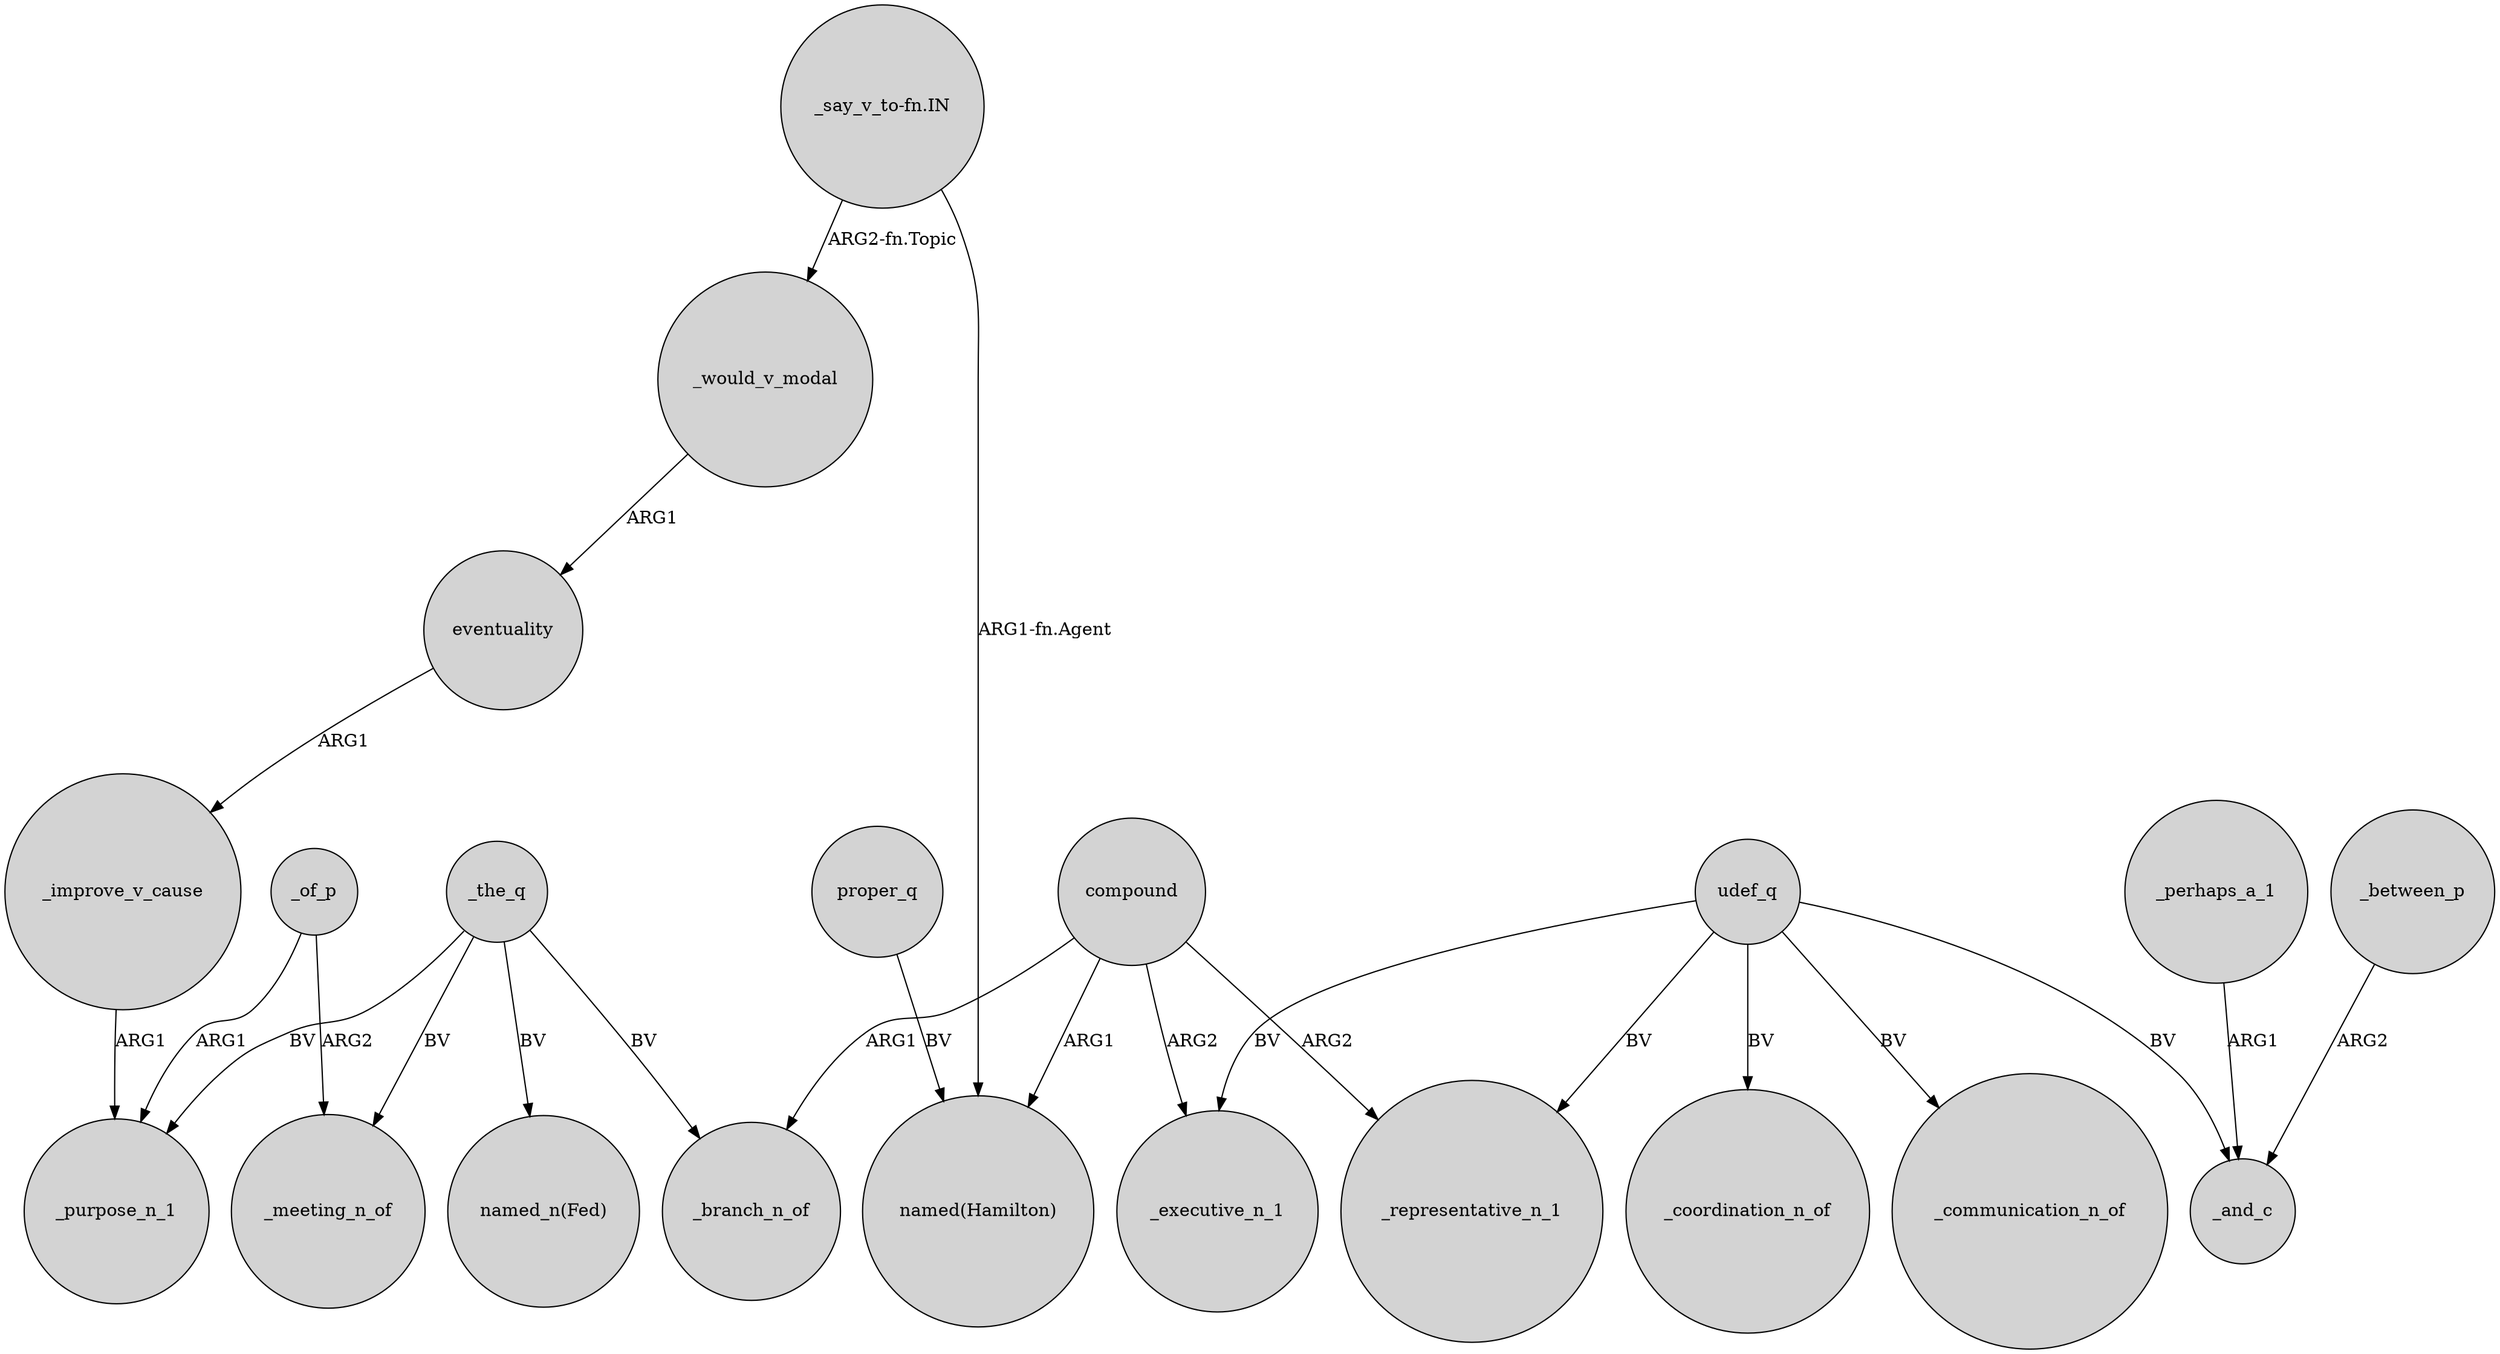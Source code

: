 digraph {
	node [shape=circle style=filled]
	"_say_v_to-fn.IN" -> _would_v_modal [label="ARG2-fn.Topic"]
	_of_p -> _purpose_n_1 [label=ARG1]
	_perhaps_a_1 -> _and_c [label=ARG1]
	_the_q -> "named_n(Fed)" [label=BV]
	compound -> _branch_n_of [label=ARG1]
	udef_q -> _executive_n_1 [label=BV]
	_of_p -> _meeting_n_of [label=ARG2]
	_the_q -> _meeting_n_of [label=BV]
	compound -> "named(Hamilton)" [label=ARG1]
	_the_q -> _purpose_n_1 [label=BV]
	_improve_v_cause -> _purpose_n_1 [label=ARG1]
	eventuality -> _improve_v_cause [label=ARG1]
	udef_q -> _coordination_n_of [label=BV]
	compound -> _representative_n_1 [label=ARG2]
	_between_p -> _and_c [label=ARG2]
	udef_q -> _communication_n_of [label=BV]
	udef_q -> _representative_n_1 [label=BV]
	_the_q -> _branch_n_of [label=BV]
	"_say_v_to-fn.IN" -> "named(Hamilton)" [label="ARG1-fn.Agent"]
	udef_q -> _and_c [label=BV]
	compound -> _executive_n_1 [label=ARG2]
	_would_v_modal -> eventuality [label=ARG1]
	proper_q -> "named(Hamilton)" [label=BV]
}
